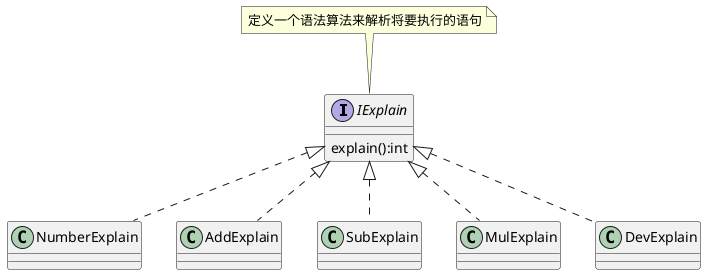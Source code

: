 @startuml
interface IExplain {
    explain():int
}
note top:定义一个语法算法来解析将要执行的语句
class NumberExplain implements IExplain
class AddExplain implements IExplain
class SubExplain implements IExplain
class MulExplain implements IExplain
class DevExplain implements IExplain
@enduml